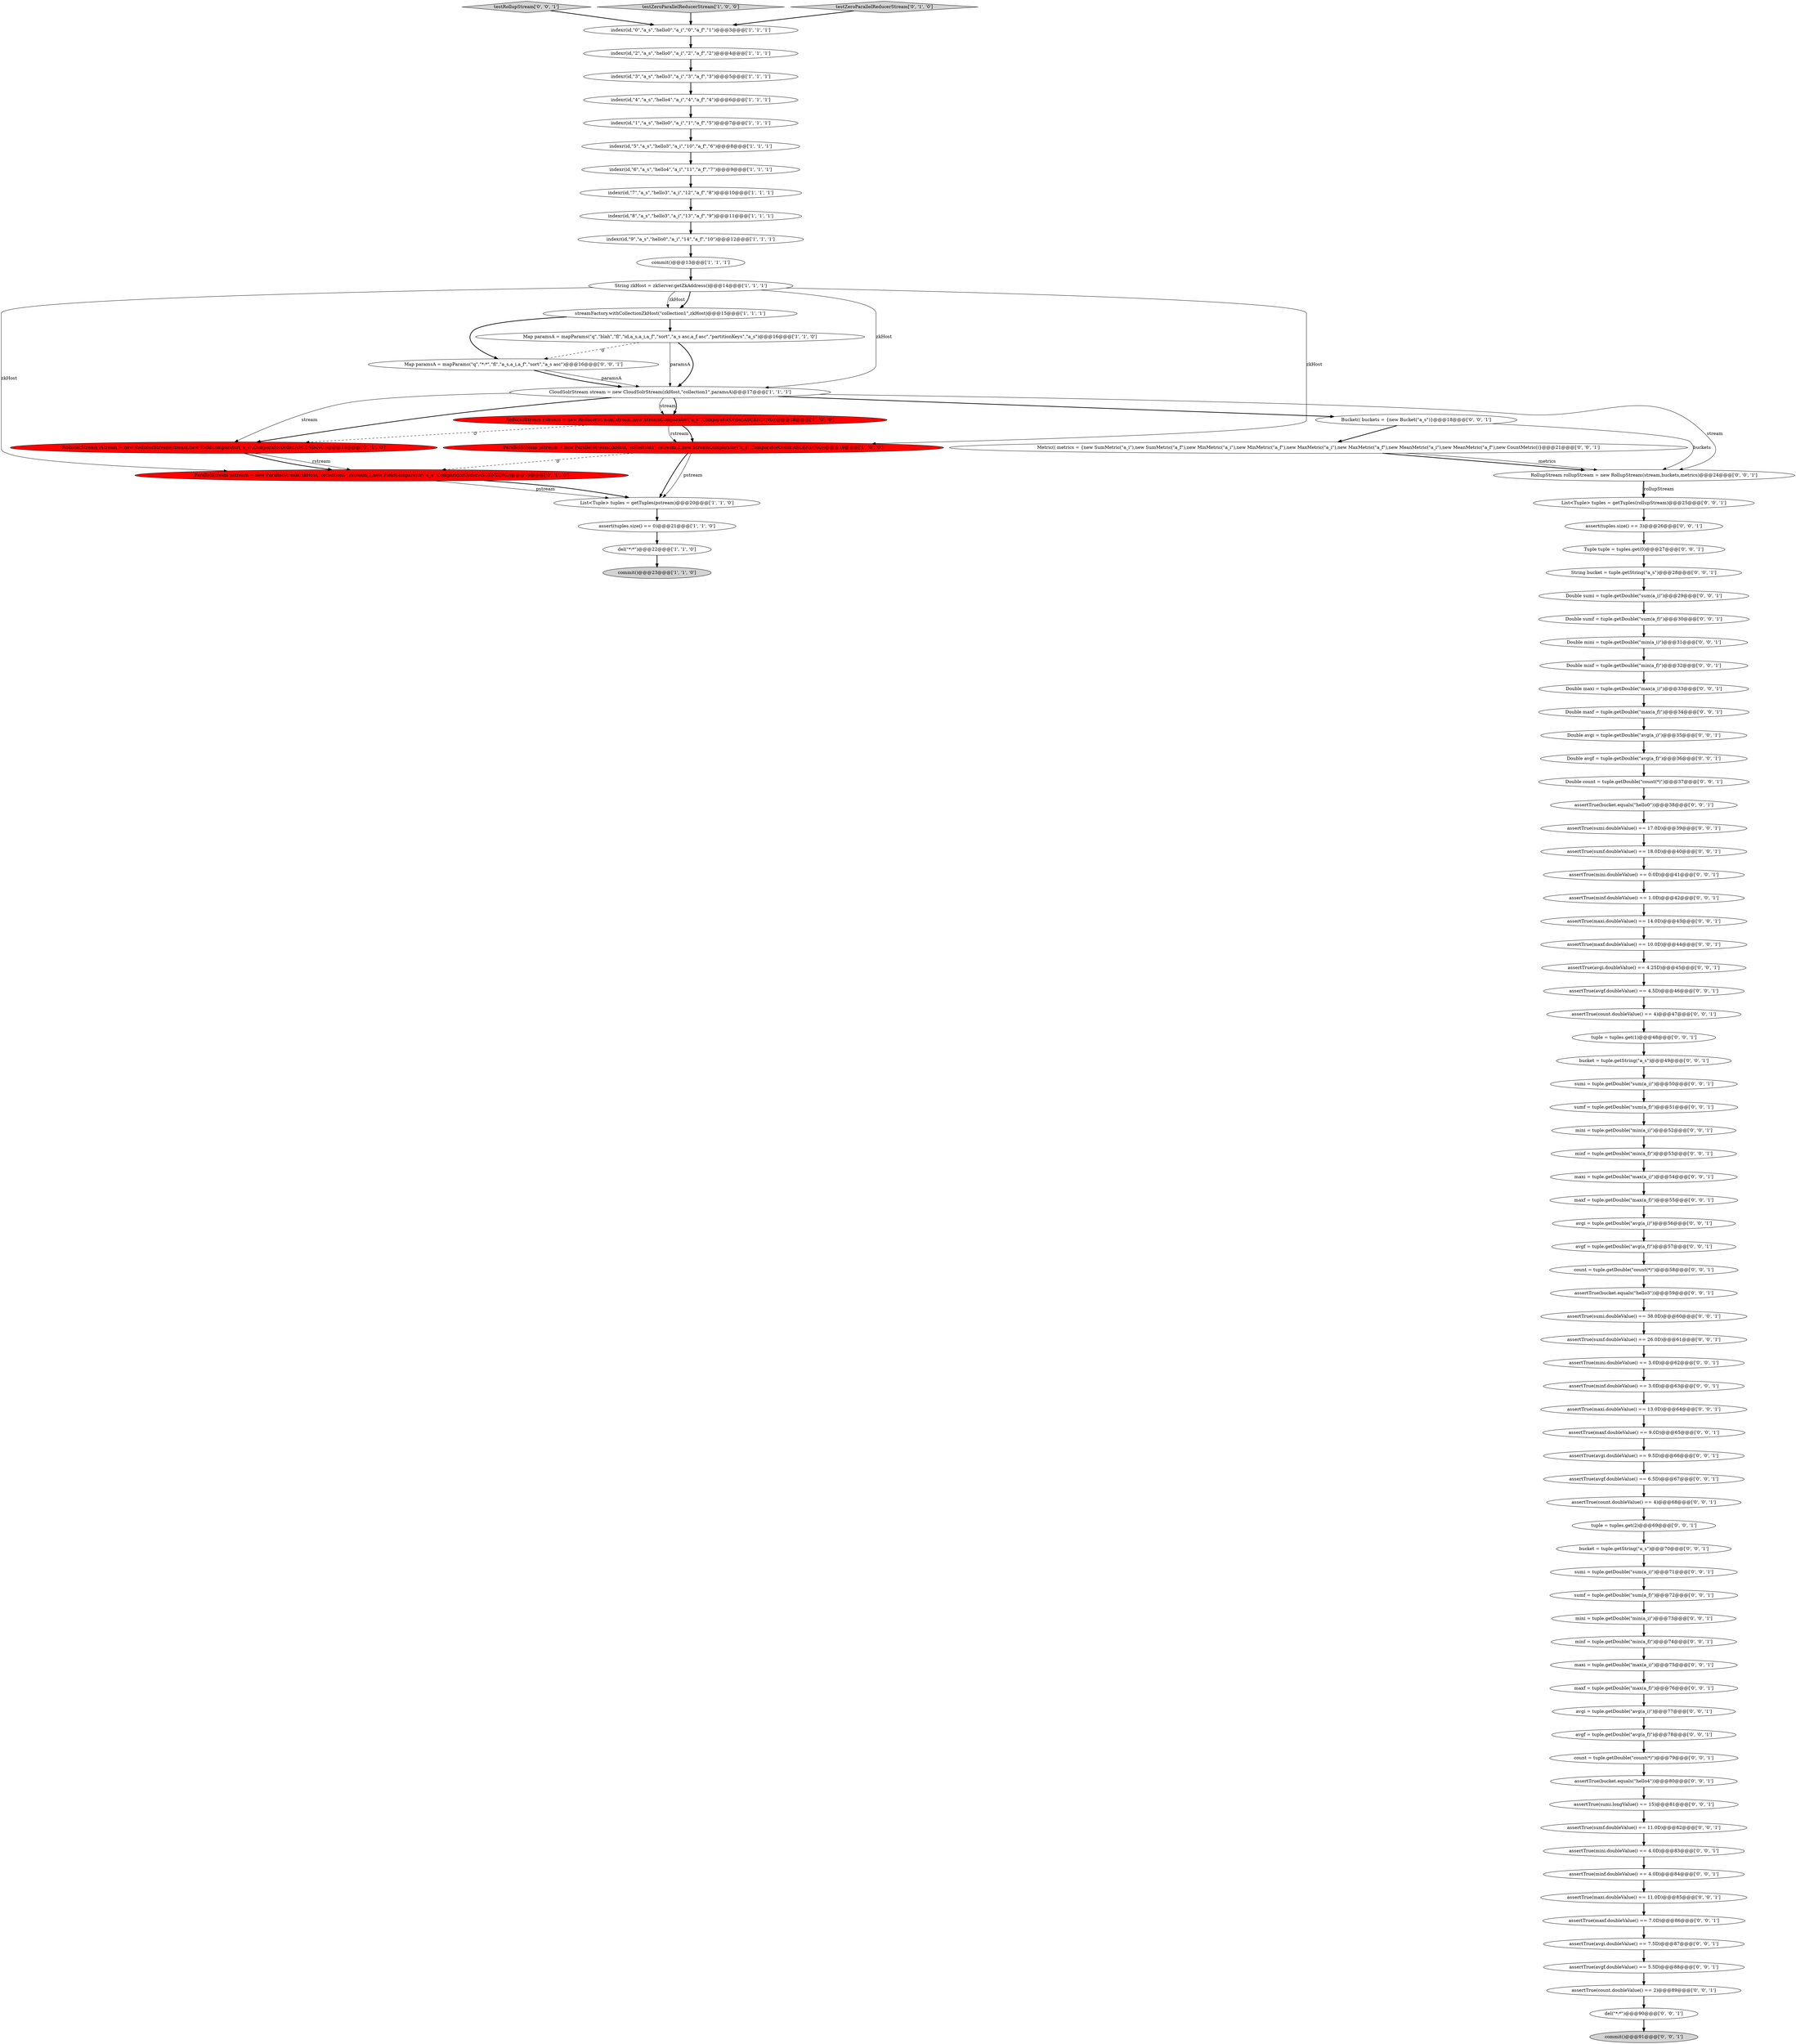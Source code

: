 digraph {
52 [style = filled, label = "Double avgf = tuple.getDouble(\"avg(a_f)\")@@@36@@@['0', '0', '1']", fillcolor = white, shape = ellipse image = "AAA0AAABBB3BBB"];
58 [style = filled, label = "assertTrue(mini.doubleValue() == 4.0D)@@@83@@@['0', '0', '1']", fillcolor = white, shape = ellipse image = "AAA0AAABBB3BBB"];
82 [style = filled, label = "Tuple tuple = tuples.get(0)@@@27@@@['0', '0', '1']", fillcolor = white, shape = ellipse image = "AAA0AAABBB3BBB"];
2 [style = filled, label = "ReducerStream rstream = new ReducerStream(stream,new StreamComparator(\"a_s\",ComparatorOrder.ASCENDING))@@@18@@@['1', '0', '0']", fillcolor = red, shape = ellipse image = "AAA1AAABBB1BBB"];
59 [style = filled, label = "assertTrue(bucket.equals(\"hello0\"))@@@38@@@['0', '0', '1']", fillcolor = white, shape = ellipse image = "AAA0AAABBB3BBB"];
37 [style = filled, label = "commit()@@@91@@@['0', '0', '1']", fillcolor = lightgray, shape = ellipse image = "AAA0AAABBB3BBB"];
7 [style = filled, label = "streamFactory.withCollectionZkHost(\"collection1\",zkHost)@@@15@@@['1', '1', '1']", fillcolor = white, shape = ellipse image = "AAA0AAABBB1BBB"];
41 [style = filled, label = "maxf = tuple.getDouble(\"max(a_f)\")@@@55@@@['0', '0', '1']", fillcolor = white, shape = ellipse image = "AAA0AAABBB3BBB"];
38 [style = filled, label = "Double sumf = tuple.getDouble(\"sum(a_f)\")@@@30@@@['0', '0', '1']", fillcolor = white, shape = ellipse image = "AAA0AAABBB3BBB"];
14 [style = filled, label = "indexr(id,\"2\",\"a_s\",\"hello0\",\"a_i\",\"2\",\"a_f\",\"2\")@@@4@@@['1', '1', '1']", fillcolor = white, shape = ellipse image = "AAA0AAABBB1BBB"];
51 [style = filled, label = "avgf = tuple.getDouble(\"avg(a_f)\")@@@78@@@['0', '0', '1']", fillcolor = white, shape = ellipse image = "AAA0AAABBB3BBB"];
28 [style = filled, label = "Double count = tuple.getDouble(\"count(*)\")@@@37@@@['0', '0', '1']", fillcolor = white, shape = ellipse image = "AAA0AAABBB3BBB"];
65 [style = filled, label = "Double maxf = tuple.getDouble(\"max(a_f)\")@@@34@@@['0', '0', '1']", fillcolor = white, shape = ellipse image = "AAA0AAABBB3BBB"];
90 [style = filled, label = "RollupStream rollupStream = new RollupStream(stream,buckets,metrics)@@@24@@@['0', '0', '1']", fillcolor = white, shape = ellipse image = "AAA0AAABBB3BBB"];
36 [style = filled, label = "assertTrue(minf.doubleValue() == 4.0D)@@@84@@@['0', '0', '1']", fillcolor = white, shape = ellipse image = "AAA0AAABBB3BBB"];
21 [style = filled, label = "indexr(id,\"6\",\"a_s\",\"hello4\",\"a_i\",\"11\",\"a_f\",\"7\")@@@9@@@['1', '1', '1']", fillcolor = white, shape = ellipse image = "AAA0AAABBB1BBB"];
16 [style = filled, label = "indexr(id,\"9\",\"a_s\",\"hello0\",\"a_i\",\"14\",\"a_f\",\"10\")@@@12@@@['1', '1', '1']", fillcolor = white, shape = ellipse image = "AAA0AAABBB1BBB"];
26 [style = filled, label = "minf = tuple.getDouble(\"min(a_f)\")@@@53@@@['0', '0', '1']", fillcolor = white, shape = ellipse image = "AAA0AAABBB3BBB"];
68 [style = filled, label = "List<Tuple> tuples = getTuples(rollupStream)@@@25@@@['0', '0', '1']", fillcolor = white, shape = ellipse image = "AAA0AAABBB3BBB"];
67 [style = filled, label = "Map paramsA = mapParams(\"q\",\"*:*\",\"fl\",\"a_s,a_i,a_f\",\"sort\",\"a_s asc\")@@@16@@@['0', '0', '1']", fillcolor = white, shape = ellipse image = "AAA0AAABBB3BBB"];
23 [style = filled, label = "ReducerStream rstream = new ReducerStream(stream,new FieldComparator(\"a_s\",ComparatorOrder.ASCENDING))@@@18@@@['0', '1', '0']", fillcolor = red, shape = ellipse image = "AAA1AAABBB2BBB"];
85 [style = filled, label = "sumf = tuple.getDouble(\"sum(a_f)\")@@@51@@@['0', '0', '1']", fillcolor = white, shape = ellipse image = "AAA0AAABBB3BBB"];
78 [style = filled, label = "maxf = tuple.getDouble(\"max(a_f)\")@@@76@@@['0', '0', '1']", fillcolor = white, shape = ellipse image = "AAA0AAABBB3BBB"];
24 [style = filled, label = "ParallelStream pstream = new ParallelStream(zkHost,\"collection1\",rstream,2,new FieldComparator(\"a_s\",ComparatorOrder.ASCENDING))@@@19@@@['0', '1', '0']", fillcolor = red, shape = ellipse image = "AAA1AAABBB2BBB"];
87 [style = filled, label = "avgi = tuple.getDouble(\"avg(a_i)\")@@@56@@@['0', '0', '1']", fillcolor = white, shape = ellipse image = "AAA0AAABBB3BBB"];
43 [style = filled, label = "assertTrue(minf.doubleValue() == 1.0D)@@@42@@@['0', '0', '1']", fillcolor = white, shape = ellipse image = "AAA0AAABBB3BBB"];
70 [style = filled, label = "testRollupStream['0', '0', '1']", fillcolor = lightgray, shape = diamond image = "AAA0AAABBB3BBB"];
9 [style = filled, label = "indexr(id,\"5\",\"a_s\",\"hello3\",\"a_i\",\"10\",\"a_f\",\"6\")@@@8@@@['1', '1', '1']", fillcolor = white, shape = ellipse image = "AAA0AAABBB1BBB"];
0 [style = filled, label = "indexr(id,\"1\",\"a_s\",\"hello0\",\"a_i\",\"1\",\"a_f\",\"5\")@@@7@@@['1', '1', '1']", fillcolor = white, shape = ellipse image = "AAA0AAABBB1BBB"];
95 [style = filled, label = "Double minf = tuple.getDouble(\"min(a_f)\")@@@32@@@['0', '0', '1']", fillcolor = white, shape = ellipse image = "AAA0AAABBB3BBB"];
75 [style = filled, label = "assertTrue(avgi.doubleValue() == 7.5D)@@@87@@@['0', '0', '1']", fillcolor = white, shape = ellipse image = "AAA0AAABBB3BBB"];
27 [style = filled, label = "Double avgi = tuple.getDouble(\"avg(a_i)\")@@@35@@@['0', '0', '1']", fillcolor = white, shape = ellipse image = "AAA0AAABBB3BBB"];
45 [style = filled, label = "assertTrue(count.doubleValue() == 4)@@@68@@@['0', '0', '1']", fillcolor = white, shape = ellipse image = "AAA0AAABBB3BBB"];
35 [style = filled, label = "assertTrue(sumf.doubleValue() == 11.0D)@@@82@@@['0', '0', '1']", fillcolor = white, shape = ellipse image = "AAA0AAABBB3BBB"];
88 [style = filled, label = "assertTrue(sumi.longValue() == 15)@@@81@@@['0', '0', '1']", fillcolor = white, shape = ellipse image = "AAA0AAABBB3BBB"];
39 [style = filled, label = "mini = tuple.getDouble(\"min(a_i)\")@@@52@@@['0', '0', '1']", fillcolor = white, shape = ellipse image = "AAA0AAABBB3BBB"];
53 [style = filled, label = "assertTrue(maxf.doubleValue() == 7.0D)@@@86@@@['0', '0', '1']", fillcolor = white, shape = ellipse image = "AAA0AAABBB3BBB"];
20 [style = filled, label = "CloudSolrStream stream = new CloudSolrStream(zkHost,\"collection1\",paramsA)@@@17@@@['1', '1', '1']", fillcolor = white, shape = ellipse image = "AAA0AAABBB1BBB"];
54 [style = filled, label = "Double maxi = tuple.getDouble(\"max(a_i)\")@@@33@@@['0', '0', '1']", fillcolor = white, shape = ellipse image = "AAA0AAABBB3BBB"];
4 [style = filled, label = "assert(tuples.size() == 0)@@@21@@@['1', '1', '0']", fillcolor = white, shape = ellipse image = "AAA0AAABBB1BBB"];
60 [style = filled, label = "assertTrue(maxi.doubleValue() == 14.0D)@@@43@@@['0', '0', '1']", fillcolor = white, shape = ellipse image = "AAA0AAABBB3BBB"];
3 [style = filled, label = "indexr(id,\"3\",\"a_s\",\"hello3\",\"a_i\",\"3\",\"a_f\",\"3\")@@@5@@@['1', '1', '1']", fillcolor = white, shape = ellipse image = "AAA0AAABBB1BBB"];
92 [style = filled, label = "assertTrue(avgf.doubleValue() == 5.5D)@@@88@@@['0', '0', '1']", fillcolor = white, shape = ellipse image = "AAA0AAABBB3BBB"];
32 [style = filled, label = "Double mini = tuple.getDouble(\"min(a_i)\")@@@31@@@['0', '0', '1']", fillcolor = white, shape = ellipse image = "AAA0AAABBB3BBB"];
73 [style = filled, label = "assertTrue(avgi.doubleValue() == 4.25D)@@@45@@@['0', '0', '1']", fillcolor = white, shape = ellipse image = "AAA0AAABBB3BBB"];
31 [style = filled, label = "maxi = tuple.getDouble(\"max(a_i)\")@@@54@@@['0', '0', '1']", fillcolor = white, shape = ellipse image = "AAA0AAABBB3BBB"];
62 [style = filled, label = "assertTrue(mini.doubleValue() == 0.0D)@@@41@@@['0', '0', '1']", fillcolor = white, shape = ellipse image = "AAA0AAABBB3BBB"];
30 [style = filled, label = "minf = tuple.getDouble(\"min(a_f)\")@@@74@@@['0', '0', '1']", fillcolor = white, shape = ellipse image = "AAA0AAABBB3BBB"];
80 [style = filled, label = "sumi = tuple.getDouble(\"sum(a_i)\")@@@50@@@['0', '0', '1']", fillcolor = white, shape = ellipse image = "AAA0AAABBB3BBB"];
6 [style = filled, label = "String zkHost = zkServer.getZkAddress()@@@14@@@['1', '1', '1']", fillcolor = white, shape = ellipse image = "AAA0AAABBB1BBB"];
69 [style = filled, label = "count = tuple.getDouble(\"count(*)\")@@@58@@@['0', '0', '1']", fillcolor = white, shape = ellipse image = "AAA0AAABBB3BBB"];
13 [style = filled, label = "testZeroParallelReducerStream['1', '0', '0']", fillcolor = lightgray, shape = diamond image = "AAA0AAABBB1BBB"];
22 [style = filled, label = "testZeroParallelReducerStream['0', '1', '0']", fillcolor = lightgray, shape = diamond image = "AAA0AAABBB2BBB"];
79 [style = filled, label = "assertTrue(sumi.doubleValue() == 17.0D)@@@39@@@['0', '0', '1']", fillcolor = white, shape = ellipse image = "AAA0AAABBB3BBB"];
18 [style = filled, label = "indexr(id,\"4\",\"a_s\",\"hello4\",\"a_i\",\"4\",\"a_f\",\"4\")@@@6@@@['1', '1', '1']", fillcolor = white, shape = ellipse image = "AAA0AAABBB1BBB"];
11 [style = filled, label = "commit()@@@23@@@['1', '1', '0']", fillcolor = lightgray, shape = ellipse image = "AAA0AAABBB1BBB"];
19 [style = filled, label = "commit()@@@13@@@['1', '1', '1']", fillcolor = white, shape = ellipse image = "AAA0AAABBB1BBB"];
55 [style = filled, label = "assertTrue(minf.doubleValue() == 3.0D)@@@63@@@['0', '0', '1']", fillcolor = white, shape = ellipse image = "AAA0AAABBB3BBB"];
42 [style = filled, label = "Metric(( metrics = {new SumMetric(\"a_i\"),new SumMetric(\"a_f\"),new MinMetric(\"a_i\"),new MinMetric(\"a_f\"),new MaxMetric(\"a_i\"),new MaxMetric(\"a_f\"),new MeanMetric(\"a_i\"),new MeanMetric(\"a_f\"),new CountMetric()}@@@21@@@['0', '0', '1']", fillcolor = white, shape = ellipse image = "AAA0AAABBB3BBB"];
64 [style = filled, label = "assertTrue(count.doubleValue() == 4)@@@47@@@['0', '0', '1']", fillcolor = white, shape = ellipse image = "AAA0AAABBB3BBB"];
44 [style = filled, label = "assertTrue(bucket.equals(\"hello3\"))@@@59@@@['0', '0', '1']", fillcolor = white, shape = ellipse image = "AAA0AAABBB3BBB"];
71 [style = filled, label = "String bucket = tuple.getString(\"a_s\")@@@28@@@['0', '0', '1']", fillcolor = white, shape = ellipse image = "AAA0AAABBB3BBB"];
49 [style = filled, label = "Double sumi = tuple.getDouble(\"sum(a_i)\")@@@29@@@['0', '0', '1']", fillcolor = white, shape = ellipse image = "AAA0AAABBB3BBB"];
77 [style = filled, label = "assertTrue(sumf.doubleValue() == 18.0D)@@@40@@@['0', '0', '1']", fillcolor = white, shape = ellipse image = "AAA0AAABBB3BBB"];
76 [style = filled, label = "sumf = tuple.getDouble(\"sum(a_f)\")@@@72@@@['0', '0', '1']", fillcolor = white, shape = ellipse image = "AAA0AAABBB3BBB"];
17 [style = filled, label = "List<Tuple> tuples = getTuples(pstream)@@@20@@@['1', '1', '0']", fillcolor = white, shape = ellipse image = "AAA0AAABBB1BBB"];
25 [style = filled, label = "mini = tuple.getDouble(\"min(a_i)\")@@@73@@@['0', '0', '1']", fillcolor = white, shape = ellipse image = "AAA0AAABBB3BBB"];
1 [style = filled, label = "Map paramsA = mapParams(\"q\",\"blah\",\"fl\",\"id,a_s,a_i,a_f\",\"sort\",\"a_s asc,a_f asc\",\"partitionKeys\",\"a_s\")@@@16@@@['1', '1', '0']", fillcolor = white, shape = ellipse image = "AAA0AAABBB1BBB"];
50 [style = filled, label = "assert(tuples.size() == 3)@@@26@@@['0', '0', '1']", fillcolor = white, shape = ellipse image = "AAA0AAABBB3BBB"];
91 [style = filled, label = "avgi = tuple.getDouble(\"avg(a_i)\")@@@77@@@['0', '0', '1']", fillcolor = white, shape = ellipse image = "AAA0AAABBB3BBB"];
89 [style = filled, label = "del(\"*:*\")@@@90@@@['0', '0', '1']", fillcolor = white, shape = ellipse image = "AAA0AAABBB3BBB"];
46 [style = filled, label = "assertTrue(avgf.doubleValue() == 4.5D)@@@46@@@['0', '0', '1']", fillcolor = white, shape = ellipse image = "AAA0AAABBB3BBB"];
33 [style = filled, label = "assertTrue(maxi.doubleValue() == 13.0D)@@@64@@@['0', '0', '1']", fillcolor = white, shape = ellipse image = "AAA0AAABBB3BBB"];
12 [style = filled, label = "indexr(id,\"8\",\"a_s\",\"hello3\",\"a_i\",\"13\",\"a_f\",\"9\")@@@11@@@['1', '1', '1']", fillcolor = white, shape = ellipse image = "AAA0AAABBB1BBB"];
15 [style = filled, label = "indexr(id,\"0\",\"a_s\",\"hello0\",\"a_i\",\"0\",\"a_f\",\"1\")@@@3@@@['1', '1', '1']", fillcolor = white, shape = ellipse image = "AAA0AAABBB1BBB"];
47 [style = filled, label = "assertTrue(avgf.doubleValue() == 6.5D)@@@67@@@['0', '0', '1']", fillcolor = white, shape = ellipse image = "AAA0AAABBB3BBB"];
66 [style = filled, label = "assertTrue(maxf.doubleValue() == 10.0D)@@@44@@@['0', '0', '1']", fillcolor = white, shape = ellipse image = "AAA0AAABBB3BBB"];
10 [style = filled, label = "del(\"*:*\")@@@22@@@['1', '1', '0']", fillcolor = white, shape = ellipse image = "AAA0AAABBB1BBB"];
63 [style = filled, label = "Bucket(( buckets = {new Bucket(\"a_s\")}@@@18@@@['0', '0', '1']", fillcolor = white, shape = ellipse image = "AAA0AAABBB3BBB"];
5 [style = filled, label = "ParallelStream pstream = new ParallelStream(zkHost,\"collection1\",rstream,2,new StreamComparator(\"a_s\",ComparatorOrder.ASCENDING))@@@19@@@['1', '0', '0']", fillcolor = red, shape = ellipse image = "AAA1AAABBB1BBB"];
81 [style = filled, label = "avgf = tuple.getDouble(\"avg(a_f)\")@@@57@@@['0', '0', '1']", fillcolor = white, shape = ellipse image = "AAA0AAABBB3BBB"];
72 [style = filled, label = "maxi = tuple.getDouble(\"max(a_i)\")@@@75@@@['0', '0', '1']", fillcolor = white, shape = ellipse image = "AAA0AAABBB3BBB"];
86 [style = filled, label = "assertTrue(maxf.doubleValue() == 9.0D)@@@65@@@['0', '0', '1']", fillcolor = white, shape = ellipse image = "AAA0AAABBB3BBB"];
57 [style = filled, label = "count = tuple.getDouble(\"count(*)\")@@@79@@@['0', '0', '1']", fillcolor = white, shape = ellipse image = "AAA0AAABBB3BBB"];
84 [style = filled, label = "bucket = tuple.getString(\"a_s\")@@@49@@@['0', '0', '1']", fillcolor = white, shape = ellipse image = "AAA0AAABBB3BBB"];
34 [style = filled, label = "tuple = tuples.get(2)@@@69@@@['0', '0', '1']", fillcolor = white, shape = ellipse image = "AAA0AAABBB3BBB"];
29 [style = filled, label = "assertTrue(count.doubleValue() == 2)@@@89@@@['0', '0', '1']", fillcolor = white, shape = ellipse image = "AAA0AAABBB3BBB"];
83 [style = filled, label = "assertTrue(avgi.doubleValue() == 9.5D)@@@66@@@['0', '0', '1']", fillcolor = white, shape = ellipse image = "AAA0AAABBB3BBB"];
96 [style = filled, label = "assertTrue(maxi.doubleValue() == 11.0D)@@@85@@@['0', '0', '1']", fillcolor = white, shape = ellipse image = "AAA0AAABBB3BBB"];
94 [style = filled, label = "assertTrue(bucket.equals(\"hello4\"))@@@80@@@['0', '0', '1']", fillcolor = white, shape = ellipse image = "AAA0AAABBB3BBB"];
48 [style = filled, label = "tuple = tuples.get(1)@@@48@@@['0', '0', '1']", fillcolor = white, shape = ellipse image = "AAA0AAABBB3BBB"];
8 [style = filled, label = "indexr(id,\"7\",\"a_s\",\"hello3\",\"a_i\",\"12\",\"a_f\",\"8\")@@@10@@@['1', '1', '1']", fillcolor = white, shape = ellipse image = "AAA0AAABBB1BBB"];
40 [style = filled, label = "assertTrue(sumi.doubleValue() == 38.0D)@@@60@@@['0', '0', '1']", fillcolor = white, shape = ellipse image = "AAA0AAABBB3BBB"];
61 [style = filled, label = "bucket = tuple.getString(\"a_s\")@@@70@@@['0', '0', '1']", fillcolor = white, shape = ellipse image = "AAA0AAABBB3BBB"];
93 [style = filled, label = "sumi = tuple.getDouble(\"sum(a_i)\")@@@71@@@['0', '0', '1']", fillcolor = white, shape = ellipse image = "AAA0AAABBB3BBB"];
56 [style = filled, label = "assertTrue(sumf.doubleValue() == 26.0D)@@@61@@@['0', '0', '1']", fillcolor = white, shape = ellipse image = "AAA0AAABBB3BBB"];
74 [style = filled, label = "assertTrue(mini.doubleValue() == 3.0D)@@@62@@@['0', '0', '1']", fillcolor = white, shape = ellipse image = "AAA0AAABBB3BBB"];
14->3 [style = bold, label=""];
20->2 [style = solid, label="stream"];
24->17 [style = solid, label="pstream"];
34->61 [style = bold, label=""];
22->15 [style = bold, label=""];
43->60 [style = bold, label=""];
36->96 [style = bold, label=""];
82->71 [style = bold, label=""];
68->50 [style = bold, label=""];
25->30 [style = bold, label=""];
20->23 [style = solid, label="stream"];
21->8 [style = bold, label=""];
5->24 [style = dashed, label="0"];
1->20 [style = bold, label=""];
7->67 [style = bold, label=""];
6->5 [style = solid, label="zkHost"];
54->65 [style = bold, label=""];
3->18 [style = bold, label=""];
52->28 [style = bold, label=""];
42->90 [style = bold, label=""];
2->5 [style = solid, label="rstream"];
24->17 [style = bold, label=""];
70->15 [style = bold, label=""];
9->21 [style = bold, label=""];
66->73 [style = bold, label=""];
71->49 [style = bold, label=""];
96->53 [style = bold, label=""];
90->68 [style = bold, label=""];
81->69 [style = bold, label=""];
53->75 [style = bold, label=""];
6->20 [style = solid, label="zkHost"];
18->0 [style = bold, label=""];
20->63 [style = bold, label=""];
73->46 [style = bold, label=""];
60->66 [style = bold, label=""];
77->62 [style = bold, label=""];
10->11 [style = bold, label=""];
7->1 [style = bold, label=""];
23->24 [style = solid, label="rstream"];
67->20 [style = solid, label="paramsA"];
76->25 [style = bold, label=""];
80->85 [style = bold, label=""];
49->38 [style = bold, label=""];
6->24 [style = solid, label="zkHost"];
16->19 [style = bold, label=""];
19->6 [style = bold, label=""];
5->17 [style = bold, label=""];
95->54 [style = bold, label=""];
61->93 [style = bold, label=""];
39->26 [style = bold, label=""];
89->37 [style = bold, label=""];
38->32 [style = bold, label=""];
50->82 [style = bold, label=""];
65->27 [style = bold, label=""];
62->43 [style = bold, label=""];
20->23 [style = bold, label=""];
85->39 [style = bold, label=""];
31->41 [style = bold, label=""];
1->20 [style = solid, label="paramsA"];
83->47 [style = bold, label=""];
13->15 [style = bold, label=""];
6->7 [style = bold, label=""];
5->17 [style = solid, label="pstream"];
28->59 [style = bold, label=""];
90->68 [style = solid, label="rollupStream"];
1->67 [style = dashed, label="0"];
63->42 [style = bold, label=""];
2->23 [style = dashed, label="0"];
4->10 [style = bold, label=""];
93->76 [style = bold, label=""];
63->90 [style = solid, label="buckets"];
15->14 [style = bold, label=""];
40->56 [style = bold, label=""];
78->91 [style = bold, label=""];
84->80 [style = bold, label=""];
48->84 [style = bold, label=""];
87->81 [style = bold, label=""];
33->86 [style = bold, label=""];
20->90 [style = solid, label="stream"];
86->83 [style = bold, label=""];
91->51 [style = bold, label=""];
27->52 [style = bold, label=""];
26->31 [style = bold, label=""];
35->58 [style = bold, label=""];
56->74 [style = bold, label=""];
6->7 [style = solid, label="zkHost"];
47->45 [style = bold, label=""];
51->57 [style = bold, label=""];
29->89 [style = bold, label=""];
17->4 [style = bold, label=""];
8->12 [style = bold, label=""];
2->5 [style = bold, label=""];
59->79 [style = bold, label=""];
30->72 [style = bold, label=""];
58->36 [style = bold, label=""];
0->9 [style = bold, label=""];
94->88 [style = bold, label=""];
46->64 [style = bold, label=""];
74->55 [style = bold, label=""];
44->40 [style = bold, label=""];
88->35 [style = bold, label=""];
12->16 [style = bold, label=""];
41->87 [style = bold, label=""];
69->44 [style = bold, label=""];
42->90 [style = solid, label="metrics"];
79->77 [style = bold, label=""];
20->2 [style = bold, label=""];
72->78 [style = bold, label=""];
67->20 [style = bold, label=""];
23->24 [style = bold, label=""];
57->94 [style = bold, label=""];
32->95 [style = bold, label=""];
75->92 [style = bold, label=""];
45->34 [style = bold, label=""];
55->33 [style = bold, label=""];
64->48 [style = bold, label=""];
92->29 [style = bold, label=""];
}
